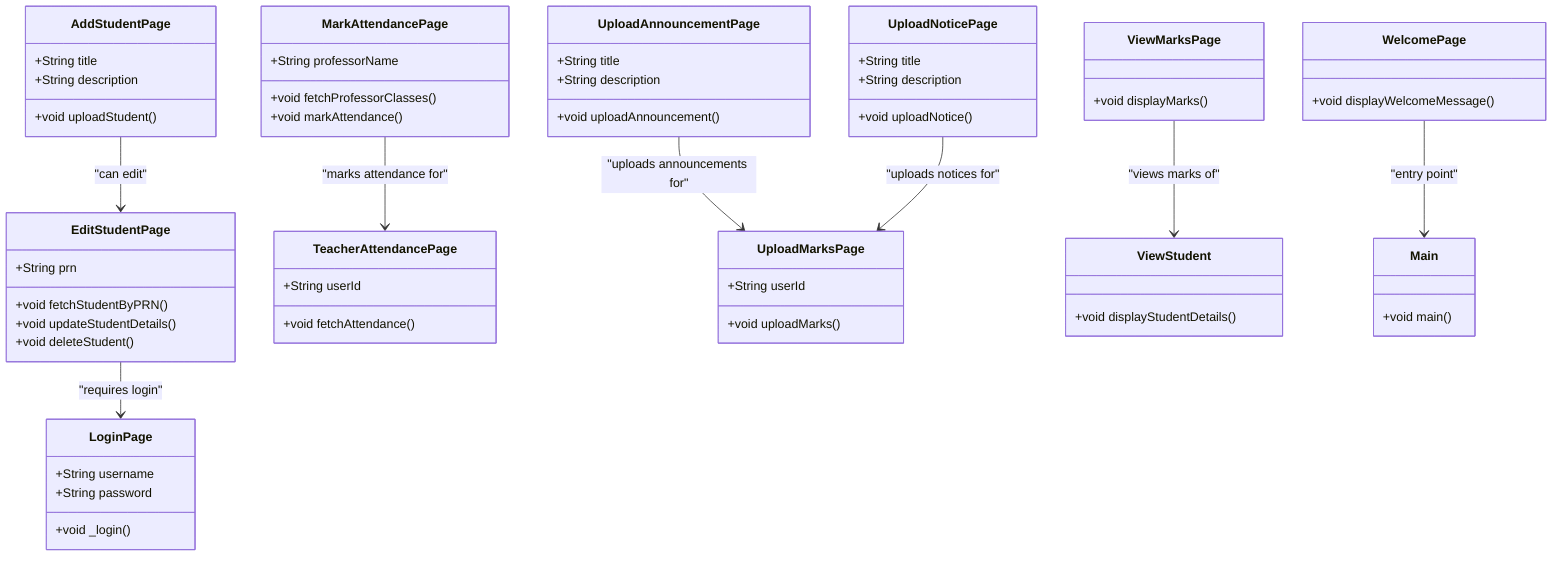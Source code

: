 classDiagram
    class AddStudentPage {
        +String title
        +String description
        +void uploadStudent()
    }

    class EditStudentPage {
        +String prn
        +void fetchStudentByPRN()
        +void updateStudentDetails()
        +void deleteStudent()
    }

    class LoginPage {
        +String username
        +String password
        +void _login()
    }

    class MarkAttendancePage {
        +String professorName
        +void fetchProfessorClasses()
        +void markAttendance()
    }

    class TeacherAttendancePage {
        +String userId
        +void fetchAttendance()
    }

    class UploadAnnouncementPage {
        +String title
        +String description
        +void uploadAnnouncement()
    }

    class UploadMarksPage {
        +String userId
        +void uploadMarks()
    }

    class UploadNoticePage {
        +String title
        +String description
        +void uploadNotice()
    }

    class ViewMarksPage {
        +void displayMarks()
    }

    class ViewStudent {
        +void displayStudentDetails()
    }

    class WelcomePage {
        +void displayWelcomeMessage()
    }

    class Main {
        +void main()
    }

    AddStudentPage --> EditStudentPage : "can edit"
    EditStudentPage --> LoginPage : "requires login"
    MarkAttendancePage --> TeacherAttendancePage : "marks attendance for"
    UploadAnnouncementPage --> UploadMarksPage : "uploads announcements for"
    UploadNoticePage --> UploadMarksPage : "uploads notices for"
    ViewMarksPage --> ViewStudent : "views marks of"
    WelcomePage --> Main : "entry point"